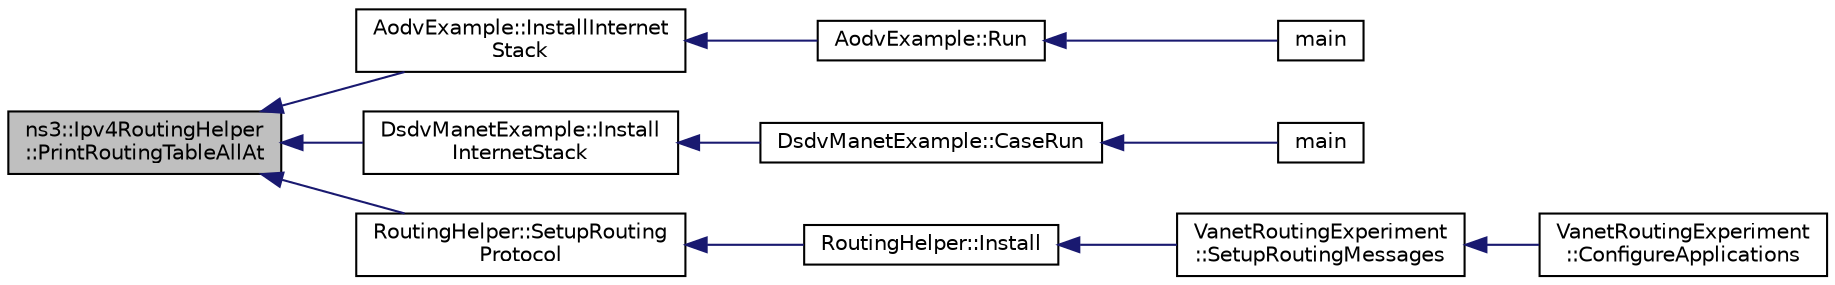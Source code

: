digraph "ns3::Ipv4RoutingHelper::PrintRoutingTableAllAt"
{
  edge [fontname="Helvetica",fontsize="10",labelfontname="Helvetica",labelfontsize="10"];
  node [fontname="Helvetica",fontsize="10",shape=record];
  rankdir="LR";
  Node1 [label="ns3::Ipv4RoutingHelper\l::PrintRoutingTableAllAt",height=0.2,width=0.4,color="black", fillcolor="grey75", style="filled", fontcolor="black"];
  Node1 -> Node2 [dir="back",color="midnightblue",fontsize="10",style="solid"];
  Node2 [label="AodvExample::InstallInternet\lStack",height=0.2,width=0.4,color="black", fillcolor="white", style="filled",URL="$d7/db6/classAodvExample.html#abc2e6b6dd4791571042bc65a1340efd5"];
  Node2 -> Node3 [dir="back",color="midnightblue",fontsize="10",style="solid"];
  Node3 [label="AodvExample::Run",height=0.2,width=0.4,color="black", fillcolor="white", style="filled",URL="$d7/db6/classAodvExample.html#a954ace72fd69c0a09193047d33d9ad61",tooltip="Run simulation. "];
  Node3 -> Node4 [dir="back",color="midnightblue",fontsize="10",style="solid"];
  Node4 [label="main",height=0.2,width=0.4,color="black", fillcolor="white", style="filled",URL="$d4/de9/aodv_8cc.html#a3c04138a5bfe5d72780bb7e82a18e627"];
  Node1 -> Node5 [dir="back",color="midnightblue",fontsize="10",style="solid"];
  Node5 [label="DsdvManetExample::Install\lInternetStack",height=0.2,width=0.4,color="black", fillcolor="white", style="filled",URL="$d3/d2a/classDsdvManetExample.html#a81e2a6a60033ea5e4f630c8805cd9586"];
  Node5 -> Node6 [dir="back",color="midnightblue",fontsize="10",style="solid"];
  Node6 [label="DsdvManetExample::CaseRun",height=0.2,width=0.4,color="black", fillcolor="white", style="filled",URL="$d3/d2a/classDsdvManetExample.html#aa61b3622afce14d04f2cf656fba31f4d"];
  Node6 -> Node7 [dir="back",color="midnightblue",fontsize="10",style="solid"];
  Node7 [label="main",height=0.2,width=0.4,color="black", fillcolor="white", style="filled",URL="$db/d1e/dsdv-manet_8cc.html#a3c04138a5bfe5d72780bb7e82a18e627"];
  Node1 -> Node8 [dir="back",color="midnightblue",fontsize="10",style="solid"];
  Node8 [label="RoutingHelper::SetupRouting\lProtocol",height=0.2,width=0.4,color="black", fillcolor="white", style="filled",URL="$db/d84/classRoutingHelper.html#a78ef84cd47fa44fd06015e7e157b8404",tooltip="Sets up the protocol protocol on the nodes. "];
  Node8 -> Node9 [dir="back",color="midnightblue",fontsize="10",style="solid"];
  Node9 [label="RoutingHelper::Install",height=0.2,width=0.4,color="black", fillcolor="white", style="filled",URL="$db/d84/classRoutingHelper.html#aaf78f59b3e8259f18029a594acfc01b6",tooltip="Installs routing funcationality on nodes and their devices and interfaces. "];
  Node9 -> Node10 [dir="back",color="midnightblue",fontsize="10",style="solid"];
  Node10 [label="VanetRoutingExperiment\l::SetupRoutingMessages",height=0.2,width=0.4,color="black", fillcolor="white", style="filled",URL="$d7/d1b/classVanetRoutingExperiment.html#a43acab75ab7e3ed90764af8e53d622e5",tooltip="Set up generation of packets to be routed through the vehicular network. "];
  Node10 -> Node11 [dir="back",color="midnightblue",fontsize="10",style="solid"];
  Node11 [label="VanetRoutingExperiment\l::ConfigureApplications",height=0.2,width=0.4,color="black", fillcolor="white", style="filled",URL="$d7/d1b/classVanetRoutingExperiment.html#ac9ec4394e60b165e355ddbe1eecc78fd",tooltip="Configure applications. "];
}
